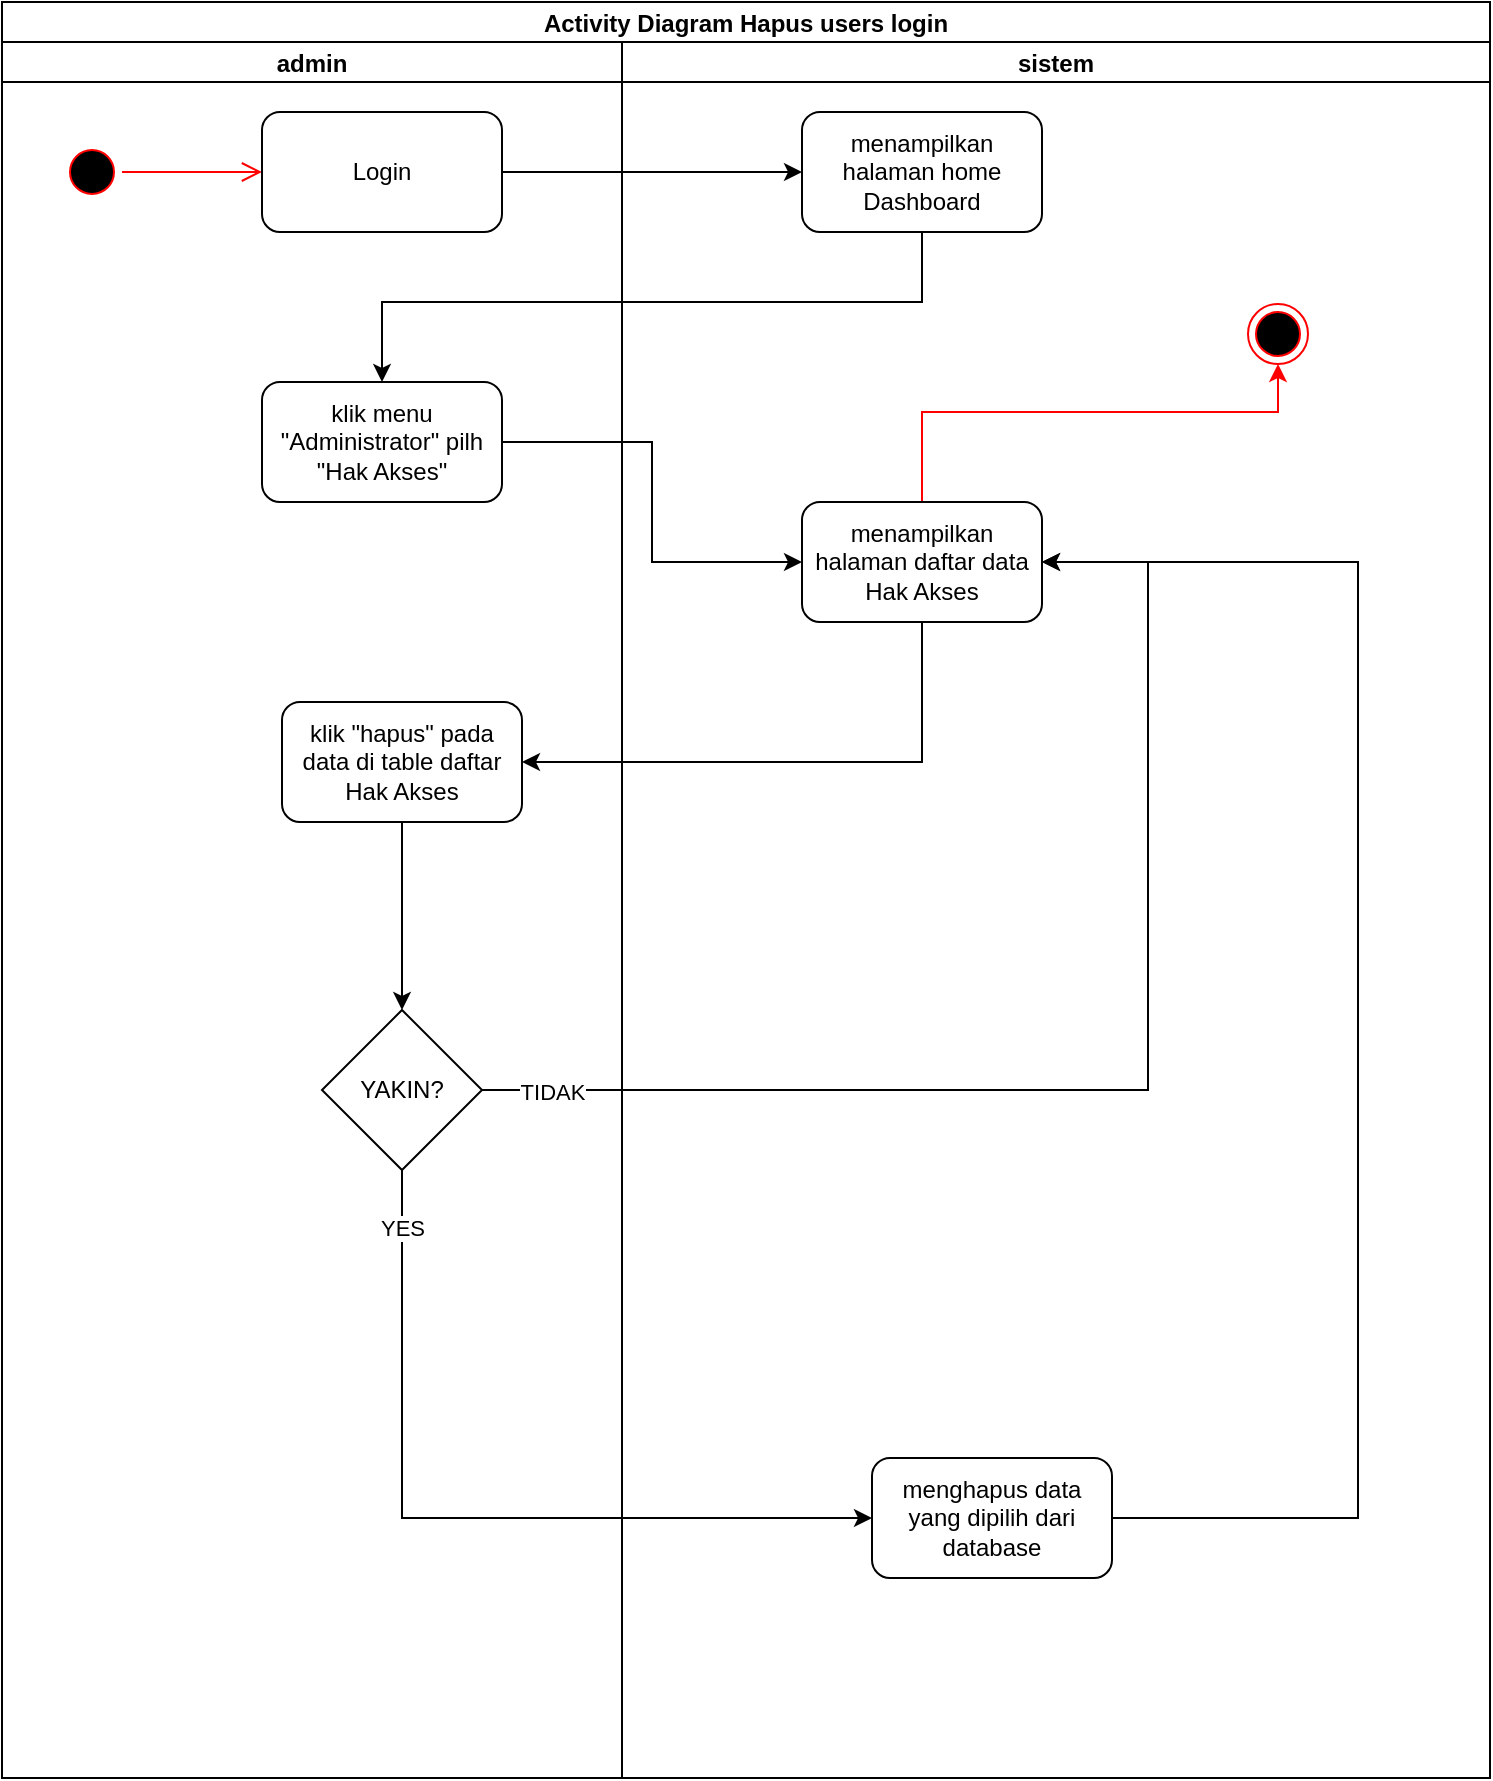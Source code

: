 <mxfile version="20.2.0" type="github"><diagram id="xwOsGay0hrxDNIgGpFqV" name="hapus hak akses"><mxGraphModel dx="1566" dy="697" grid="0" gridSize="10" guides="1" tooltips="1" connect="1" arrows="1" fold="1" page="0" pageScale="1" pageWidth="850" pageHeight="1100" math="0" shadow="0"><root><mxCell id="0"/><mxCell id="1" parent="0"/><mxCell id="be2M3VLiWoxh7DTPtR4L-1" value="Activity Diagram Hapus users login" style="swimlane;childLayout=stackLayout;resizeParent=1;resizeParentMax=0;startSize=20;" parent="1" vertex="1"><mxGeometry x="131" y="40" width="744" height="888" as="geometry"/></mxCell><mxCell id="be2M3VLiWoxh7DTPtR4L-2" value="admin" style="swimlane;startSize=20;" parent="be2M3VLiWoxh7DTPtR4L-1" vertex="1"><mxGeometry y="20" width="310" height="868" as="geometry"><mxRectangle y="20" width="30" height="460" as="alternateBounds"/></mxGeometry></mxCell><mxCell id="be2M3VLiWoxh7DTPtR4L-3" value="" style="ellipse;html=1;shape=startState;fillColor=#000000;strokeColor=#ff0000;" parent="be2M3VLiWoxh7DTPtR4L-2" vertex="1"><mxGeometry x="30" y="50" width="30" height="30" as="geometry"/></mxCell><mxCell id="be2M3VLiWoxh7DTPtR4L-4" value="" style="edgeStyle=orthogonalEdgeStyle;html=1;verticalAlign=bottom;endArrow=open;endSize=8;strokeColor=#ff0000;rounded=0;" parent="be2M3VLiWoxh7DTPtR4L-2" source="be2M3VLiWoxh7DTPtR4L-3" edge="1"><mxGeometry relative="1" as="geometry"><mxPoint x="130" y="65" as="targetPoint"/></mxGeometry></mxCell><mxCell id="be2M3VLiWoxh7DTPtR4L-5" value="Login" style="rounded=1;whiteSpace=wrap;html=1;" parent="be2M3VLiWoxh7DTPtR4L-2" vertex="1"><mxGeometry x="130" y="35" width="120" height="60" as="geometry"/></mxCell><mxCell id="be2M3VLiWoxh7DTPtR4L-6" value="klik menu &quot;Administrator&quot; pilh &quot;Hak Akses&quot;" style="rounded=1;whiteSpace=wrap;html=1;" parent="be2M3VLiWoxh7DTPtR4L-2" vertex="1"><mxGeometry x="130" y="170" width="120" height="60" as="geometry"/></mxCell><mxCell id="be2M3VLiWoxh7DTPtR4L-7" style="edgeStyle=orthogonalEdgeStyle;rounded=0;orthogonalLoop=1;jettySize=auto;html=1;entryX=0.5;entryY=0;entryDx=0;entryDy=0;strokeColor=#000000;" parent="be2M3VLiWoxh7DTPtR4L-2" source="be2M3VLiWoxh7DTPtR4L-8" target="be2M3VLiWoxh7DTPtR4L-9" edge="1"><mxGeometry relative="1" as="geometry"/></mxCell><mxCell id="be2M3VLiWoxh7DTPtR4L-8" value="klik &quot;hapus&quot; pada data di table daftar Hak Akses" style="rounded=1;whiteSpace=wrap;html=1;" parent="be2M3VLiWoxh7DTPtR4L-2" vertex="1"><mxGeometry x="140" y="330" width="120" height="60" as="geometry"/></mxCell><mxCell id="be2M3VLiWoxh7DTPtR4L-9" value="YAKIN?" style="rhombus;whiteSpace=wrap;html=1;" parent="be2M3VLiWoxh7DTPtR4L-2" vertex="1"><mxGeometry x="160" y="484" width="80" height="80" as="geometry"/></mxCell><mxCell id="be2M3VLiWoxh7DTPtR4L-10" value="sistem" style="swimlane;startSize=20;" parent="be2M3VLiWoxh7DTPtR4L-1" vertex="1"><mxGeometry x="310" y="20" width="434" height="868" as="geometry"/></mxCell><mxCell id="be2M3VLiWoxh7DTPtR4L-11" value="menampilkan halaman home Dashboard" style="rounded=1;whiteSpace=wrap;html=1;" parent="be2M3VLiWoxh7DTPtR4L-10" vertex="1"><mxGeometry x="90" y="35" width="120" height="60" as="geometry"/></mxCell><mxCell id="be2M3VLiWoxh7DTPtR4L-12" style="edgeStyle=orthogonalEdgeStyle;rounded=0;orthogonalLoop=1;jettySize=auto;html=1;strokeColor=#FF0000;" parent="be2M3VLiWoxh7DTPtR4L-10" source="be2M3VLiWoxh7DTPtR4L-13" target="be2M3VLiWoxh7DTPtR4L-16" edge="1"><mxGeometry relative="1" as="geometry"><Array as="points"><mxPoint x="150" y="185"/><mxPoint x="328" y="185"/></Array></mxGeometry></mxCell><mxCell id="be2M3VLiWoxh7DTPtR4L-13" value="menampilkan halaman daftar data Hak Akses" style="rounded=1;whiteSpace=wrap;html=1;" parent="be2M3VLiWoxh7DTPtR4L-10" vertex="1"><mxGeometry x="90" y="230" width="120" height="60" as="geometry"/></mxCell><mxCell id="be2M3VLiWoxh7DTPtR4L-14" style="edgeStyle=orthogonalEdgeStyle;rounded=0;orthogonalLoop=1;jettySize=auto;html=1;entryX=1;entryY=0.5;entryDx=0;entryDy=0;" parent="be2M3VLiWoxh7DTPtR4L-10" source="be2M3VLiWoxh7DTPtR4L-15" target="be2M3VLiWoxh7DTPtR4L-13" edge="1"><mxGeometry relative="1" as="geometry"><Array as="points"><mxPoint x="368" y="738"/><mxPoint x="368" y="260"/></Array></mxGeometry></mxCell><mxCell id="be2M3VLiWoxh7DTPtR4L-15" value="menghapus data yang dipilih dari database" style="rounded=1;whiteSpace=wrap;html=1;" parent="be2M3VLiWoxh7DTPtR4L-10" vertex="1"><mxGeometry x="125" y="708" width="120" height="60" as="geometry"/></mxCell><mxCell id="be2M3VLiWoxh7DTPtR4L-16" value="" style="ellipse;html=1;shape=endState;fillColor=#000000;strokeColor=#ff0000;" parent="be2M3VLiWoxh7DTPtR4L-10" vertex="1"><mxGeometry x="313" y="131" width="30" height="30" as="geometry"/></mxCell><mxCell id="be2M3VLiWoxh7DTPtR4L-17" style="edgeStyle=orthogonalEdgeStyle;rounded=0;orthogonalLoop=1;jettySize=auto;html=1;entryX=0;entryY=0.5;entryDx=0;entryDy=0;" parent="be2M3VLiWoxh7DTPtR4L-1" source="be2M3VLiWoxh7DTPtR4L-5" target="be2M3VLiWoxh7DTPtR4L-11" edge="1"><mxGeometry relative="1" as="geometry"/></mxCell><mxCell id="be2M3VLiWoxh7DTPtR4L-18" style="edgeStyle=orthogonalEdgeStyle;rounded=0;orthogonalLoop=1;jettySize=auto;html=1;entryX=0.5;entryY=0;entryDx=0;entryDy=0;" parent="be2M3VLiWoxh7DTPtR4L-1" source="be2M3VLiWoxh7DTPtR4L-11" target="be2M3VLiWoxh7DTPtR4L-6" edge="1"><mxGeometry relative="1" as="geometry"><Array as="points"><mxPoint x="460" y="150"/><mxPoint x="190" y="150"/></Array></mxGeometry></mxCell><mxCell id="be2M3VLiWoxh7DTPtR4L-19" style="edgeStyle=orthogonalEdgeStyle;rounded=0;orthogonalLoop=1;jettySize=auto;html=1;entryX=0;entryY=0.5;entryDx=0;entryDy=0;" parent="be2M3VLiWoxh7DTPtR4L-1" source="be2M3VLiWoxh7DTPtR4L-6" target="be2M3VLiWoxh7DTPtR4L-13" edge="1"><mxGeometry relative="1" as="geometry"/></mxCell><mxCell id="be2M3VLiWoxh7DTPtR4L-20" style="edgeStyle=orthogonalEdgeStyle;rounded=0;orthogonalLoop=1;jettySize=auto;html=1;entryX=1;entryY=0.5;entryDx=0;entryDy=0;" parent="be2M3VLiWoxh7DTPtR4L-1" source="be2M3VLiWoxh7DTPtR4L-13" target="be2M3VLiWoxh7DTPtR4L-8" edge="1"><mxGeometry relative="1" as="geometry"><Array as="points"><mxPoint x="460" y="380"/></Array></mxGeometry></mxCell><mxCell id="be2M3VLiWoxh7DTPtR4L-21" style="edgeStyle=orthogonalEdgeStyle;rounded=0;orthogonalLoop=1;jettySize=auto;html=1;entryX=1;entryY=0.5;entryDx=0;entryDy=0;" parent="be2M3VLiWoxh7DTPtR4L-1" edge="1"><mxGeometry relative="1" as="geometry"><Array as="points"><mxPoint x="573" y="544"/><mxPoint x="573" y="280"/></Array><mxPoint x="240" y="544" as="sourcePoint"/><mxPoint x="520" y="280" as="targetPoint"/></mxGeometry></mxCell><mxCell id="be2M3VLiWoxh7DTPtR4L-22" value="TIDAK" style="edgeLabel;html=1;align=center;verticalAlign=middle;resizable=0;points=[];" parent="be2M3VLiWoxh7DTPtR4L-21" vertex="1" connectable="0"><mxGeometry x="-0.892" y="-1" relative="1" as="geometry"><mxPoint as="offset"/></mxGeometry></mxCell><mxCell id="be2M3VLiWoxh7DTPtR4L-23" style="edgeStyle=orthogonalEdgeStyle;rounded=0;orthogonalLoop=1;jettySize=auto;html=1;entryX=0;entryY=0.5;entryDx=0;entryDy=0;strokeColor=#000000;" parent="be2M3VLiWoxh7DTPtR4L-1" source="be2M3VLiWoxh7DTPtR4L-9" target="be2M3VLiWoxh7DTPtR4L-15" edge="1"><mxGeometry relative="1" as="geometry"><Array as="points"><mxPoint x="200" y="758"/></Array></mxGeometry></mxCell><mxCell id="be2M3VLiWoxh7DTPtR4L-24" value="YES" style="edgeLabel;html=1;align=center;verticalAlign=middle;resizable=0;points=[];" parent="be2M3VLiWoxh7DTPtR4L-23" vertex="1" connectable="0"><mxGeometry x="-0.06" relative="1" as="geometry"><mxPoint x="-18" y="-145" as="offset"/></mxGeometry></mxCell></root></mxGraphModel></diagram></mxfile>